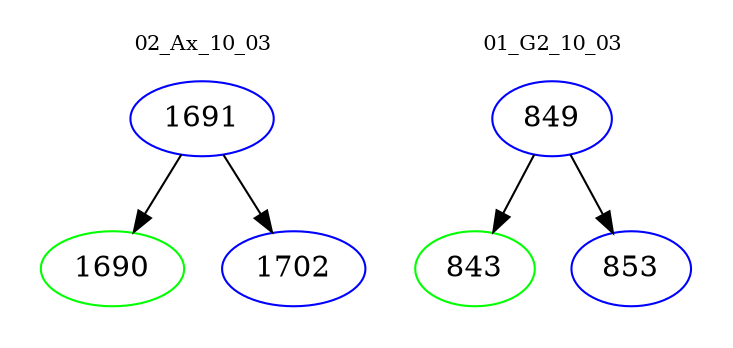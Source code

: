 digraph{
subgraph cluster_0 {
color = white
label = "02_Ax_10_03";
fontsize=10;
T0_1691 [label="1691", color="blue"]
T0_1691 -> T0_1690 [color="black"]
T0_1690 [label="1690", color="green"]
T0_1691 -> T0_1702 [color="black"]
T0_1702 [label="1702", color="blue"]
}
subgraph cluster_1 {
color = white
label = "01_G2_10_03";
fontsize=10;
T1_849 [label="849", color="blue"]
T1_849 -> T1_843 [color="black"]
T1_843 [label="843", color="green"]
T1_849 -> T1_853 [color="black"]
T1_853 [label="853", color="blue"]
}
}
